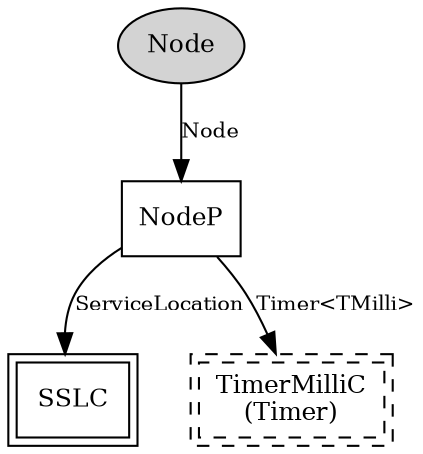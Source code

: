 digraph "NodeC" {
  n0x40693160 [shape=ellipse, style=filled, label="Node", fontsize=12];
  "NodeP" [fontsize=12, shape=box, URL="../chtml/NodeP.html"];
  "NodeP" [fontsize=12, shape=box, URL="../chtml/NodeP.html"];
  "SSLC" [fontsize=12, shape=box,peripheries=2, URL="../chtml/SSLC.html"];
  "NodeP" [fontsize=12, shape=box, URL="../chtml/NodeP.html"];
  "NodeC.Timer" [fontsize=12, shape=box,peripheries=2, style=dashed, label="TimerMilliC\n(Timer)", URL="../chtml/tos.system.TimerMilliC.html"];
  "n0x40693160" -> "NodeP" [label="Node", URL="../ihtml/Node.html", fontsize=10];
  "NodeP" -> "SSLC" [label="ServiceLocation", URL="../ihtml/ServiceLocation.html", fontsize=10];
  "NodeP" -> "NodeC.Timer" [label="Timer<TMilli>", URL="../ihtml/tos.lib.timer.Timer.html", fontsize=10];
}
